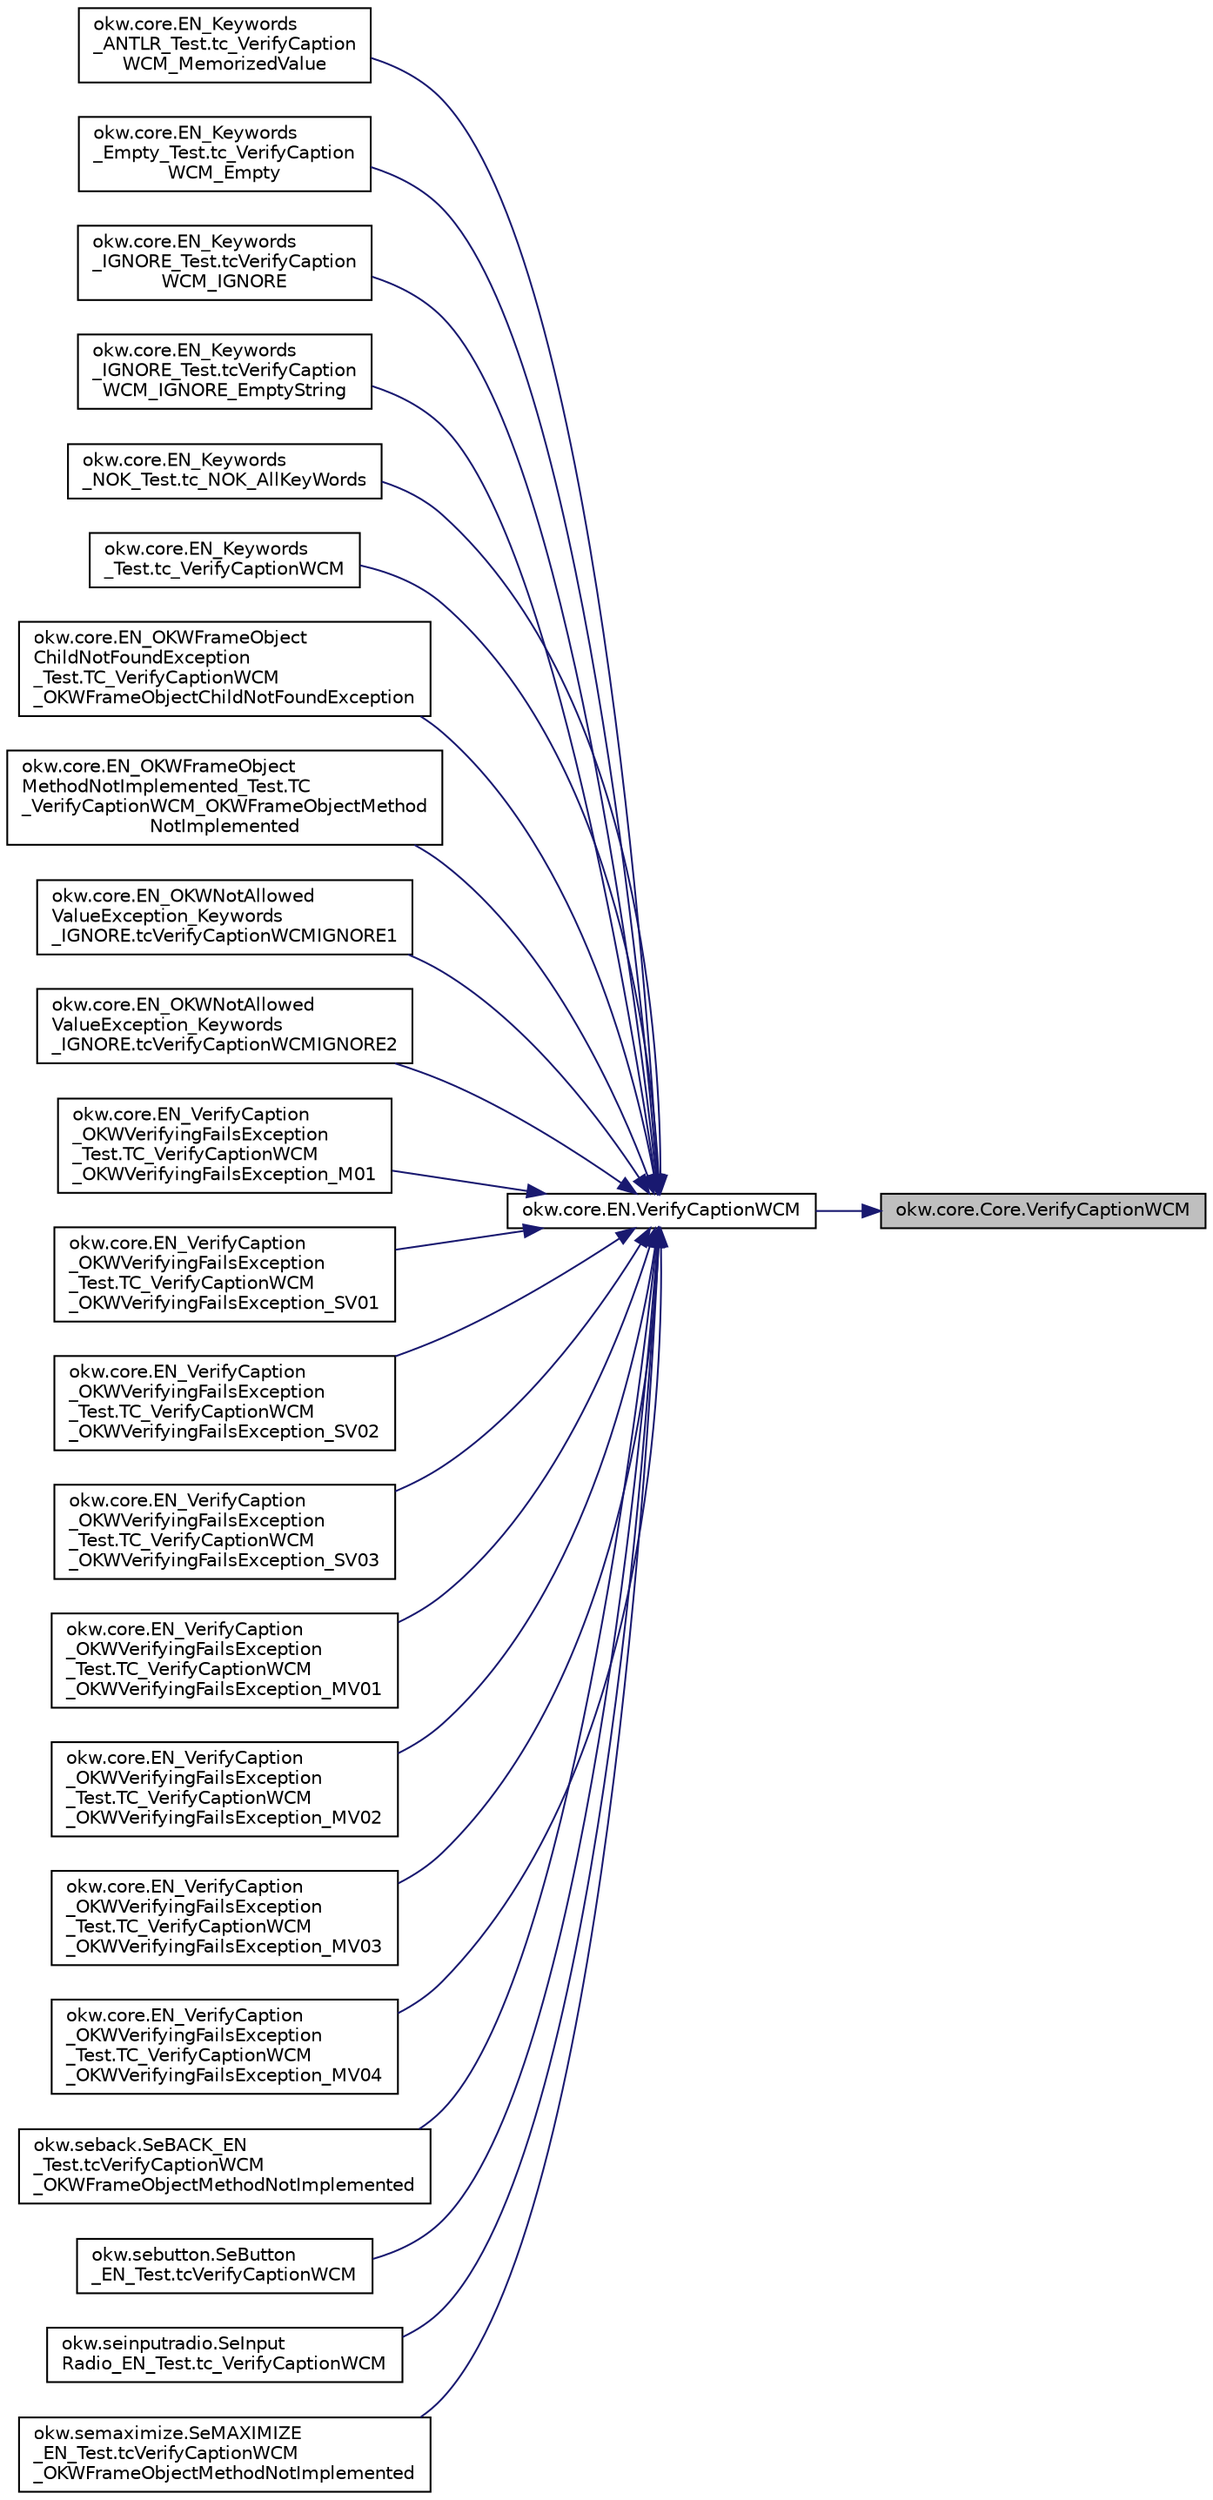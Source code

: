 digraph "okw.core.Core.VerifyCaptionWCM"
{
 // INTERACTIVE_SVG=YES
 // LATEX_PDF_SIZE
  edge [fontname="Helvetica",fontsize="10",labelfontname="Helvetica",labelfontsize="10"];
  node [fontname="Helvetica",fontsize="10",shape=record];
  rankdir="RL";
  Node4393 [label="okw.core.Core.VerifyCaptionWCM",height=0.2,width=0.4,color="black", fillcolor="grey75", style="filled", fontcolor="black",tooltip="Überprüft die Überschrift des Objektes."];
  Node4393 -> Node4394 [dir="back",color="midnightblue",fontsize="10",style="solid",fontname="Helvetica"];
  Node4394 [label="okw.core.EN.VerifyCaptionWCM",height=0.2,width=0.4,color="black", fillcolor="white", style="filled",URL="$classokw_1_1core_1_1_e_n.html#a5a742184bc524f6b6dceec7cef27a951",tooltip="Überprüft die Überschrift des Objektes."];
  Node4394 -> Node4395 [dir="back",color="midnightblue",fontsize="10",style="solid",fontname="Helvetica"];
  Node4395 [label="okw.core.EN_Keywords\l_ANTLR_Test.tc_VerifyCaption\lWCM_MemorizedValue",height=0.2,width=0.4,color="black", fillcolor="white", style="filled",URL="$classokw_1_1core_1_1_e_n___keywords___a_n_t_l_r___test.html#a3f7653664be8e4b3d0394146907c0f53",tooltip=" "];
  Node4394 -> Node4396 [dir="back",color="midnightblue",fontsize="10",style="solid",fontname="Helvetica"];
  Node4396 [label="okw.core.EN_Keywords\l_Empty_Test.tc_VerifyCaption\lWCM_Empty",height=0.2,width=0.4,color="black", fillcolor="white", style="filled",URL="$classokw_1_1core_1_1_e_n___keywords___empty___test.html#ac82eb938b9d084ce33a1a01938d107ab",tooltip="Prüft \"${EMPTY}\" für das Schlüsslewort VerifyCaptionWCM(strng,string)"];
  Node4394 -> Node4397 [dir="back",color="midnightblue",fontsize="10",style="solid",fontname="Helvetica"];
  Node4397 [label="okw.core.EN_Keywords\l_IGNORE_Test.tcVerifyCaption\lWCM_IGNORE",height=0.2,width=0.4,color="black", fillcolor="white", style="filled",URL="$classokw_1_1core_1_1_e_n___keywords___i_g_n_o_r_e___test.html#a5729b3a6fdb534b61fbc5fc09b8b9252",tooltip=" "];
  Node4394 -> Node4398 [dir="back",color="midnightblue",fontsize="10",style="solid",fontname="Helvetica"];
  Node4398 [label="okw.core.EN_Keywords\l_IGNORE_Test.tcVerifyCaption\lWCM_IGNORE_EmptyString",height=0.2,width=0.4,color="black", fillcolor="white", style="filled",URL="$classokw_1_1core_1_1_e_n___keywords___i_g_n_o_r_e___test.html#a89ca3300ccd9517e8993c2109b6bfd58",tooltip=" "];
  Node4394 -> Node4399 [dir="back",color="midnightblue",fontsize="10",style="solid",fontname="Helvetica"];
  Node4399 [label="okw.core.EN_Keywords\l_NOK_Test.tc_NOK_AllKeyWords",height=0.2,width=0.4,color="black", fillcolor="white", style="filled",URL="$classokw_1_1core_1_1_e_n___keywords___n_o_k___test.html#a81a960a2341dfb0e27da7871291c84dc",tooltip="Prüft methoden aufruf für einen einfachen Click."];
  Node4394 -> Node4400 [dir="back",color="midnightblue",fontsize="10",style="solid",fontname="Helvetica"];
  Node4400 [label="okw.core.EN_Keywords\l_Test.tc_VerifyCaptionWCM",height=0.2,width=0.4,color="black", fillcolor="white", style="filled",URL="$classokw_1_1core_1_1_e_n___keywords___test.html#aca6116a857a85d06d4da58ab2c04815b",tooltip="\"Normaler\" Testfall für das Schlüsselwort VerifyCaptionWCM(String, String)."];
  Node4394 -> Node4401 [dir="back",color="midnightblue",fontsize="10",style="solid",fontname="Helvetica"];
  Node4401 [label="okw.core.EN_OKWFrameObject\lChildNotFoundException\l_Test.TC_VerifyCaptionWCM\l_OKWFrameObjectChildNotFoundException",height=0.2,width=0.4,color="black", fillcolor="white", style="filled",URL="$classokw_1_1core_1_1_e_n___o_k_w_frame_object_child_not_found_exception___test.html#a2f33777396a3c4be3fe6bc1c5d7e3cfa",tooltip="Prüft ob die Ausnahme OKWFrameObjectChildNotFoundException durch die LFC-VerifyCaption ausgelöst wird..."];
  Node4394 -> Node4402 [dir="back",color="midnightblue",fontsize="10",style="solid",fontname="Helvetica"];
  Node4402 [label="okw.core.EN_OKWFrameObject\lMethodNotImplemented_Test.TC\l_VerifyCaptionWCM_OKWFrameObjectMethod\lNotImplemented",height=0.2,width=0.4,color="black", fillcolor="white", style="filled",URL="$classokw_1_1core_1_1_e_n___o_k_w_frame_object_method_not_implemented___test.html#a9be70f215bf6c8aa4697061e34c255ae",tooltip="Prüft ob die Ausnahme OKWFrameObjectMethodNotImplemented von VerifyCaptionWCM( FN,..."];
  Node4394 -> Node4403 [dir="back",color="midnightblue",fontsize="10",style="solid",fontname="Helvetica"];
  Node4403 [label="okw.core.EN_OKWNotAllowed\lValueException_Keywords\l_IGNORE.tcVerifyCaptionWCMIGNORE1",height=0.2,width=0.4,color="black", fillcolor="white", style="filled",URL="$classokw_1_1core_1_1_e_n___o_k_w_not_allowed_value_exception___keywords___i_g_n_o_r_e.html#a10ebae61f1265eb4a0a7b5a597daf90c",tooltip="Prüft ob \"${IGNORE} \" die Ausnahme okw.exceptions.OKWNotAllowedValueException auslöst."];
  Node4394 -> Node4404 [dir="back",color="midnightblue",fontsize="10",style="solid",fontname="Helvetica"];
  Node4404 [label="okw.core.EN_OKWNotAllowed\lValueException_Keywords\l_IGNORE.tcVerifyCaptionWCMIGNORE2",height=0.2,width=0.4,color="black", fillcolor="white", style="filled",URL="$classokw_1_1core_1_1_e_n___o_k_w_not_allowed_value_exception___keywords___i_g_n_o_r_e.html#aaeeb4627ca538eddece9dca8eb06770d",tooltip="Prüft ob \"\"${IGNORE}${TCN}\" die Ausnahme okw.exceptions.OKWNotAllowedValueException auslöst."];
  Node4394 -> Node4405 [dir="back",color="midnightblue",fontsize="10",style="solid",fontname="Helvetica"];
  Node4405 [label="okw.core.EN_VerifyCaption\l_OKWVerifyingFailsException\l_Test.TC_VerifyCaptionWCM\l_OKWVerifyingFailsException_M01",height=0.2,width=0.4,color="black", fillcolor="white", style="filled",URL="$classokw_1_1core_1_1_e_n___verify_caption___o_k_w_verifying_fails_exception___test.html#af9bdc7bb46d04994c295b199a62a7b0a",tooltip="Prüft, ob die Ausnahme OKWVerifyingFailsException bei einem Soll/Ist-Vergleich ausgelöst wird."];
  Node4394 -> Node4406 [dir="back",color="midnightblue",fontsize="10",style="solid",fontname="Helvetica"];
  Node4406 [label="okw.core.EN_VerifyCaption\l_OKWVerifyingFailsException\l_Test.TC_VerifyCaptionWCM\l_OKWVerifyingFailsException_SV01",height=0.2,width=0.4,color="black", fillcolor="white", style="filled",URL="$classokw_1_1core_1_1_e_n___verify_caption___o_k_w_verifying_fails_exception___test.html#a8f9d39deab0135aa718b2277a0058afa",tooltip="Prüft, ob die Ausnahme OKWVerifyingFailsException bei einem Soll/Ist-Vergleich ausgelöst wird."];
  Node4394 -> Node4407 [dir="back",color="midnightblue",fontsize="10",style="solid",fontname="Helvetica"];
  Node4407 [label="okw.core.EN_VerifyCaption\l_OKWVerifyingFailsException\l_Test.TC_VerifyCaptionWCM\l_OKWVerifyingFailsException_SV02",height=0.2,width=0.4,color="black", fillcolor="white", style="filled",URL="$classokw_1_1core_1_1_e_n___verify_caption___o_k_w_verifying_fails_exception___test.html#a619b2f9cc1ea67b4d8930429f5e89afb",tooltip="Prüft, ob die Ausnahme OKWVerifyingFailsException bei einem Soll/Ist-Vergleich ausgelöst wird."];
  Node4394 -> Node4408 [dir="back",color="midnightblue",fontsize="10",style="solid",fontname="Helvetica"];
  Node4408 [label="okw.core.EN_VerifyCaption\l_OKWVerifyingFailsException\l_Test.TC_VerifyCaptionWCM\l_OKWVerifyingFailsException_SV03",height=0.2,width=0.4,color="black", fillcolor="white", style="filled",URL="$classokw_1_1core_1_1_e_n___verify_caption___o_k_w_verifying_fails_exception___test.html#abb36da55605535168493aef594107ad8",tooltip="Prüft, ob die Ausnahme OKWVerifyingFailsException bei einem Soll/Ist-Vergleich ausgelöst wird."];
  Node4394 -> Node4409 [dir="back",color="midnightblue",fontsize="10",style="solid",fontname="Helvetica"];
  Node4409 [label="okw.core.EN_VerifyCaption\l_OKWVerifyingFailsException\l_Test.TC_VerifyCaptionWCM\l_OKWVerifyingFailsException_MV01",height=0.2,width=0.4,color="black", fillcolor="white", style="filled",URL="$classokw_1_1core_1_1_e_n___verify_caption___o_k_w_verifying_fails_exception___test.html#a4521c47eda3c864df9fa1323ac7a4971",tooltip="Prüft, ob die Ausnahme OKWVerifyingFailsException bei einem Soll/Ist-Vergleich ausgelöst wird."];
  Node4394 -> Node4410 [dir="back",color="midnightblue",fontsize="10",style="solid",fontname="Helvetica"];
  Node4410 [label="okw.core.EN_VerifyCaption\l_OKWVerifyingFailsException\l_Test.TC_VerifyCaptionWCM\l_OKWVerifyingFailsException_MV02",height=0.2,width=0.4,color="black", fillcolor="white", style="filled",URL="$classokw_1_1core_1_1_e_n___verify_caption___o_k_w_verifying_fails_exception___test.html#aeca3db77c4205dc26337a21b1096b305",tooltip="Prüft, ob die Ausnahme OKWVerifyingFailsException bei einem Soll/Ist-Vergleich ausgelöst wird."];
  Node4394 -> Node4411 [dir="back",color="midnightblue",fontsize="10",style="solid",fontname="Helvetica"];
  Node4411 [label="okw.core.EN_VerifyCaption\l_OKWVerifyingFailsException\l_Test.TC_VerifyCaptionWCM\l_OKWVerifyingFailsException_MV03",height=0.2,width=0.4,color="black", fillcolor="white", style="filled",URL="$classokw_1_1core_1_1_e_n___verify_caption___o_k_w_verifying_fails_exception___test.html#ae2dde8fce03c2e3e4c4ec42f48d6e2a5",tooltip="Prüft, ob die Ausnahme OKWVerifyingFailsException bei einem Soll/Ist-Vergleich ausgelöst wird."];
  Node4394 -> Node4412 [dir="back",color="midnightblue",fontsize="10",style="solid",fontname="Helvetica"];
  Node4412 [label="okw.core.EN_VerifyCaption\l_OKWVerifyingFailsException\l_Test.TC_VerifyCaptionWCM\l_OKWVerifyingFailsException_MV04",height=0.2,width=0.4,color="black", fillcolor="white", style="filled",URL="$classokw_1_1core_1_1_e_n___verify_caption___o_k_w_verifying_fails_exception___test.html#aea6a83264b91716f3751701cca70c1ee",tooltip="Prüft, ob die Ausnahme OKWVerifyingFailsException bei einem Soll/Ist-Vergleich ausgelöst wird."];
  Node4394 -> Node4413 [dir="back",color="midnightblue",fontsize="10",style="solid",fontname="Helvetica"];
  Node4413 [label="okw.seback.SeBACK_EN\l_Test.tcVerifyCaptionWCM\l_OKWFrameObjectMethodNotImplemented",height=0.2,width=0.4,color="black", fillcolor="white", style="filled",URL="$classokw_1_1seback_1_1_se_b_a_c_k___e_n___test.html#ac2f05f26b691d65ecd6dab3b5e01197b",tooltip="Test des Schlüsselwortes \"VerifyCaptionWCM( FN, ExpVal ) für SeBACK."];
  Node4394 -> Node4414 [dir="back",color="midnightblue",fontsize="10",style="solid",fontname="Helvetica"];
  Node4414 [label="okw.sebutton.SeButton\l_EN_Test.tcVerifyCaptionWCM",height=0.2,width=0.4,color="black", fillcolor="white", style="filled",URL="$classokw_1_1sebutton_1_1_se_button___e_n___test.html#aea207732eb62833b0aafca59a270ad4c",tooltip="Test des Schlüsselwortes VerifyCaptionWCM für den GUI-Adapter SeButton."];
  Node4394 -> Node4415 [dir="back",color="midnightblue",fontsize="10",style="solid",fontname="Helvetica"];
  Node4415 [label="okw.seinputradio.SeInput\lRadio_EN_Test.tc_VerifyCaptionWCM",height=0.2,width=0.4,color="black", fillcolor="white", style="filled",URL="$classokw_1_1seinputradio_1_1_se_input_radio___e_n___test.html#a61813987c91238aba2fe84bbcd98d5cc",tooltip="Test des Schlüsselwortes VerifyCaptionWCM für den GUI-Adapter SeInputRadio."];
  Node4394 -> Node4416 [dir="back",color="midnightblue",fontsize="10",style="solid",fontname="Helvetica"];
  Node4416 [label="okw.semaximize.SeMAXIMIZE\l_EN_Test.tcVerifyCaptionWCM\l_OKWFrameObjectMethodNotImplemented",height=0.2,width=0.4,color="black", fillcolor="white", style="filled",URL="$classokw_1_1semaximize_1_1_se_m_a_x_i_m_i_z_e___e_n___test.html#a6ba00556bba8af94060e51fba11d0880",tooltip="Test des Schlüsselwortes \"VerifyCaptionWCM( FN, ExpVal ) für SeMAXIMIZE."];
}
